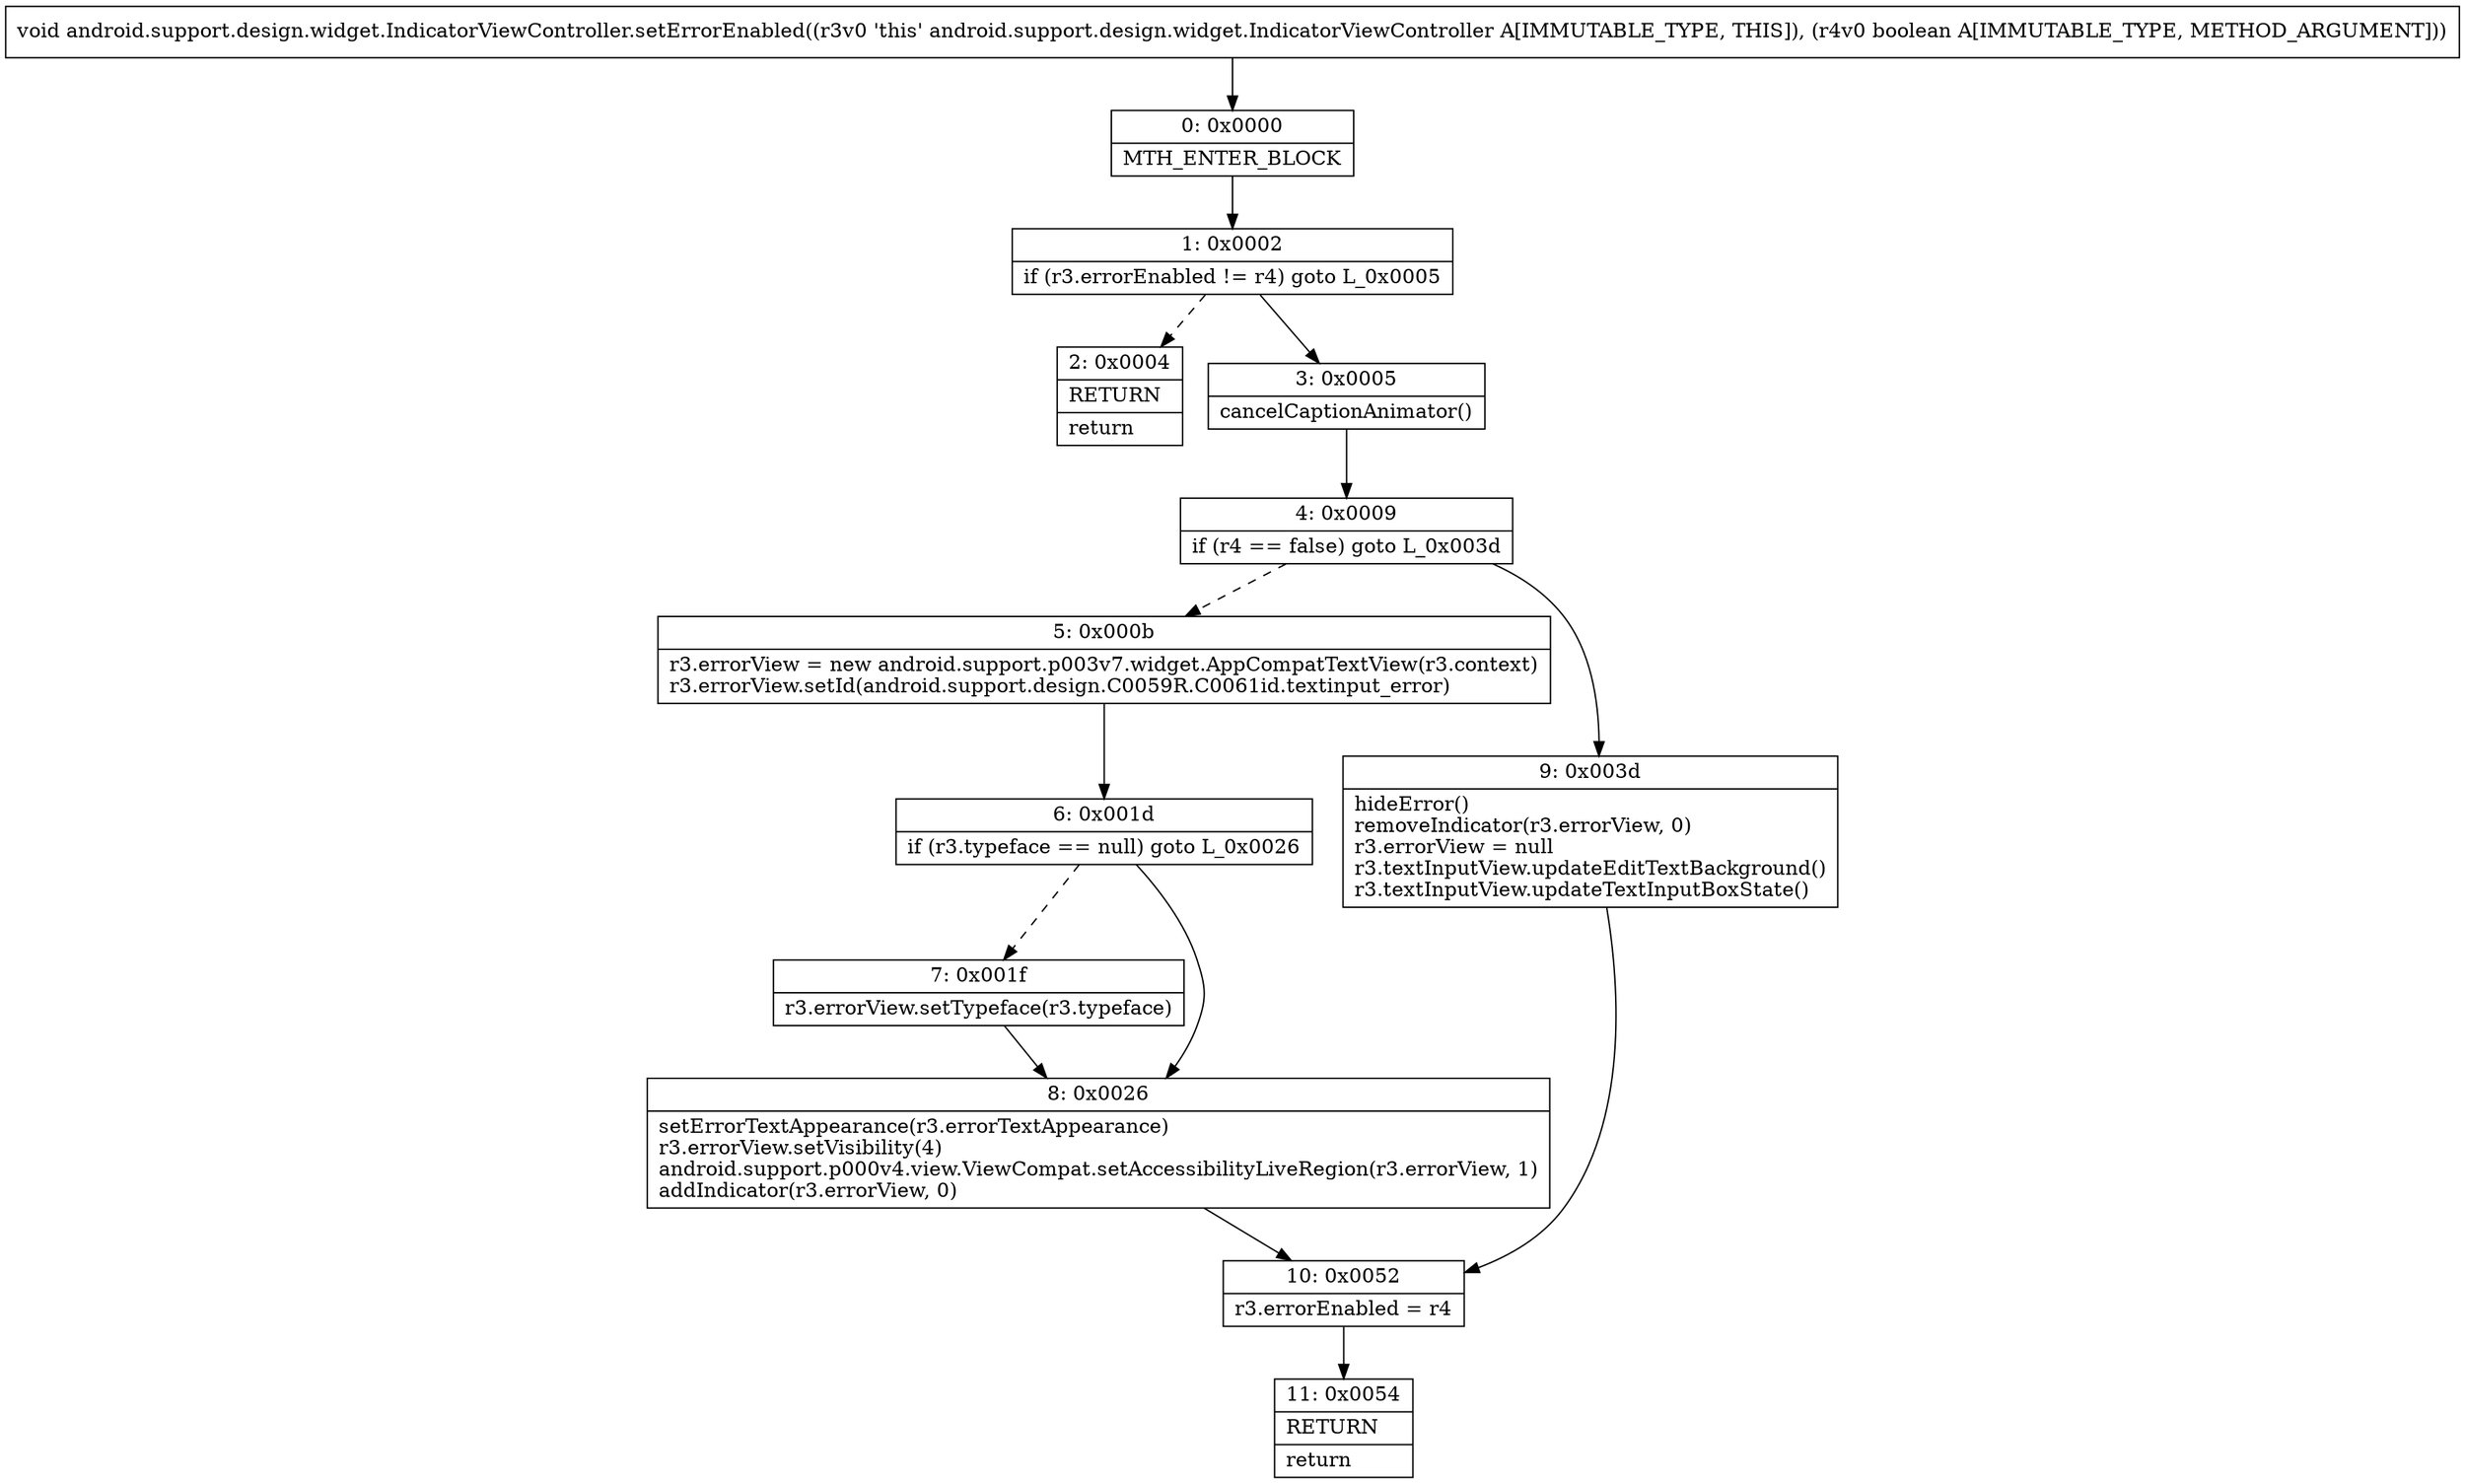 digraph "CFG forandroid.support.design.widget.IndicatorViewController.setErrorEnabled(Z)V" {
Node_0 [shape=record,label="{0\:\ 0x0000|MTH_ENTER_BLOCK\l}"];
Node_1 [shape=record,label="{1\:\ 0x0002|if (r3.errorEnabled != r4) goto L_0x0005\l}"];
Node_2 [shape=record,label="{2\:\ 0x0004|RETURN\l|return\l}"];
Node_3 [shape=record,label="{3\:\ 0x0005|cancelCaptionAnimator()\l}"];
Node_4 [shape=record,label="{4\:\ 0x0009|if (r4 == false) goto L_0x003d\l}"];
Node_5 [shape=record,label="{5\:\ 0x000b|r3.errorView = new android.support.p003v7.widget.AppCompatTextView(r3.context)\lr3.errorView.setId(android.support.design.C0059R.C0061id.textinput_error)\l}"];
Node_6 [shape=record,label="{6\:\ 0x001d|if (r3.typeface == null) goto L_0x0026\l}"];
Node_7 [shape=record,label="{7\:\ 0x001f|r3.errorView.setTypeface(r3.typeface)\l}"];
Node_8 [shape=record,label="{8\:\ 0x0026|setErrorTextAppearance(r3.errorTextAppearance)\lr3.errorView.setVisibility(4)\landroid.support.p000v4.view.ViewCompat.setAccessibilityLiveRegion(r3.errorView, 1)\laddIndicator(r3.errorView, 0)\l}"];
Node_9 [shape=record,label="{9\:\ 0x003d|hideError()\lremoveIndicator(r3.errorView, 0)\lr3.errorView = null\lr3.textInputView.updateEditTextBackground()\lr3.textInputView.updateTextInputBoxState()\l}"];
Node_10 [shape=record,label="{10\:\ 0x0052|r3.errorEnabled = r4\l}"];
Node_11 [shape=record,label="{11\:\ 0x0054|RETURN\l|return\l}"];
MethodNode[shape=record,label="{void android.support.design.widget.IndicatorViewController.setErrorEnabled((r3v0 'this' android.support.design.widget.IndicatorViewController A[IMMUTABLE_TYPE, THIS]), (r4v0 boolean A[IMMUTABLE_TYPE, METHOD_ARGUMENT])) }"];
MethodNode -> Node_0;
Node_0 -> Node_1;
Node_1 -> Node_2[style=dashed];
Node_1 -> Node_3;
Node_3 -> Node_4;
Node_4 -> Node_5[style=dashed];
Node_4 -> Node_9;
Node_5 -> Node_6;
Node_6 -> Node_7[style=dashed];
Node_6 -> Node_8;
Node_7 -> Node_8;
Node_8 -> Node_10;
Node_9 -> Node_10;
Node_10 -> Node_11;
}

